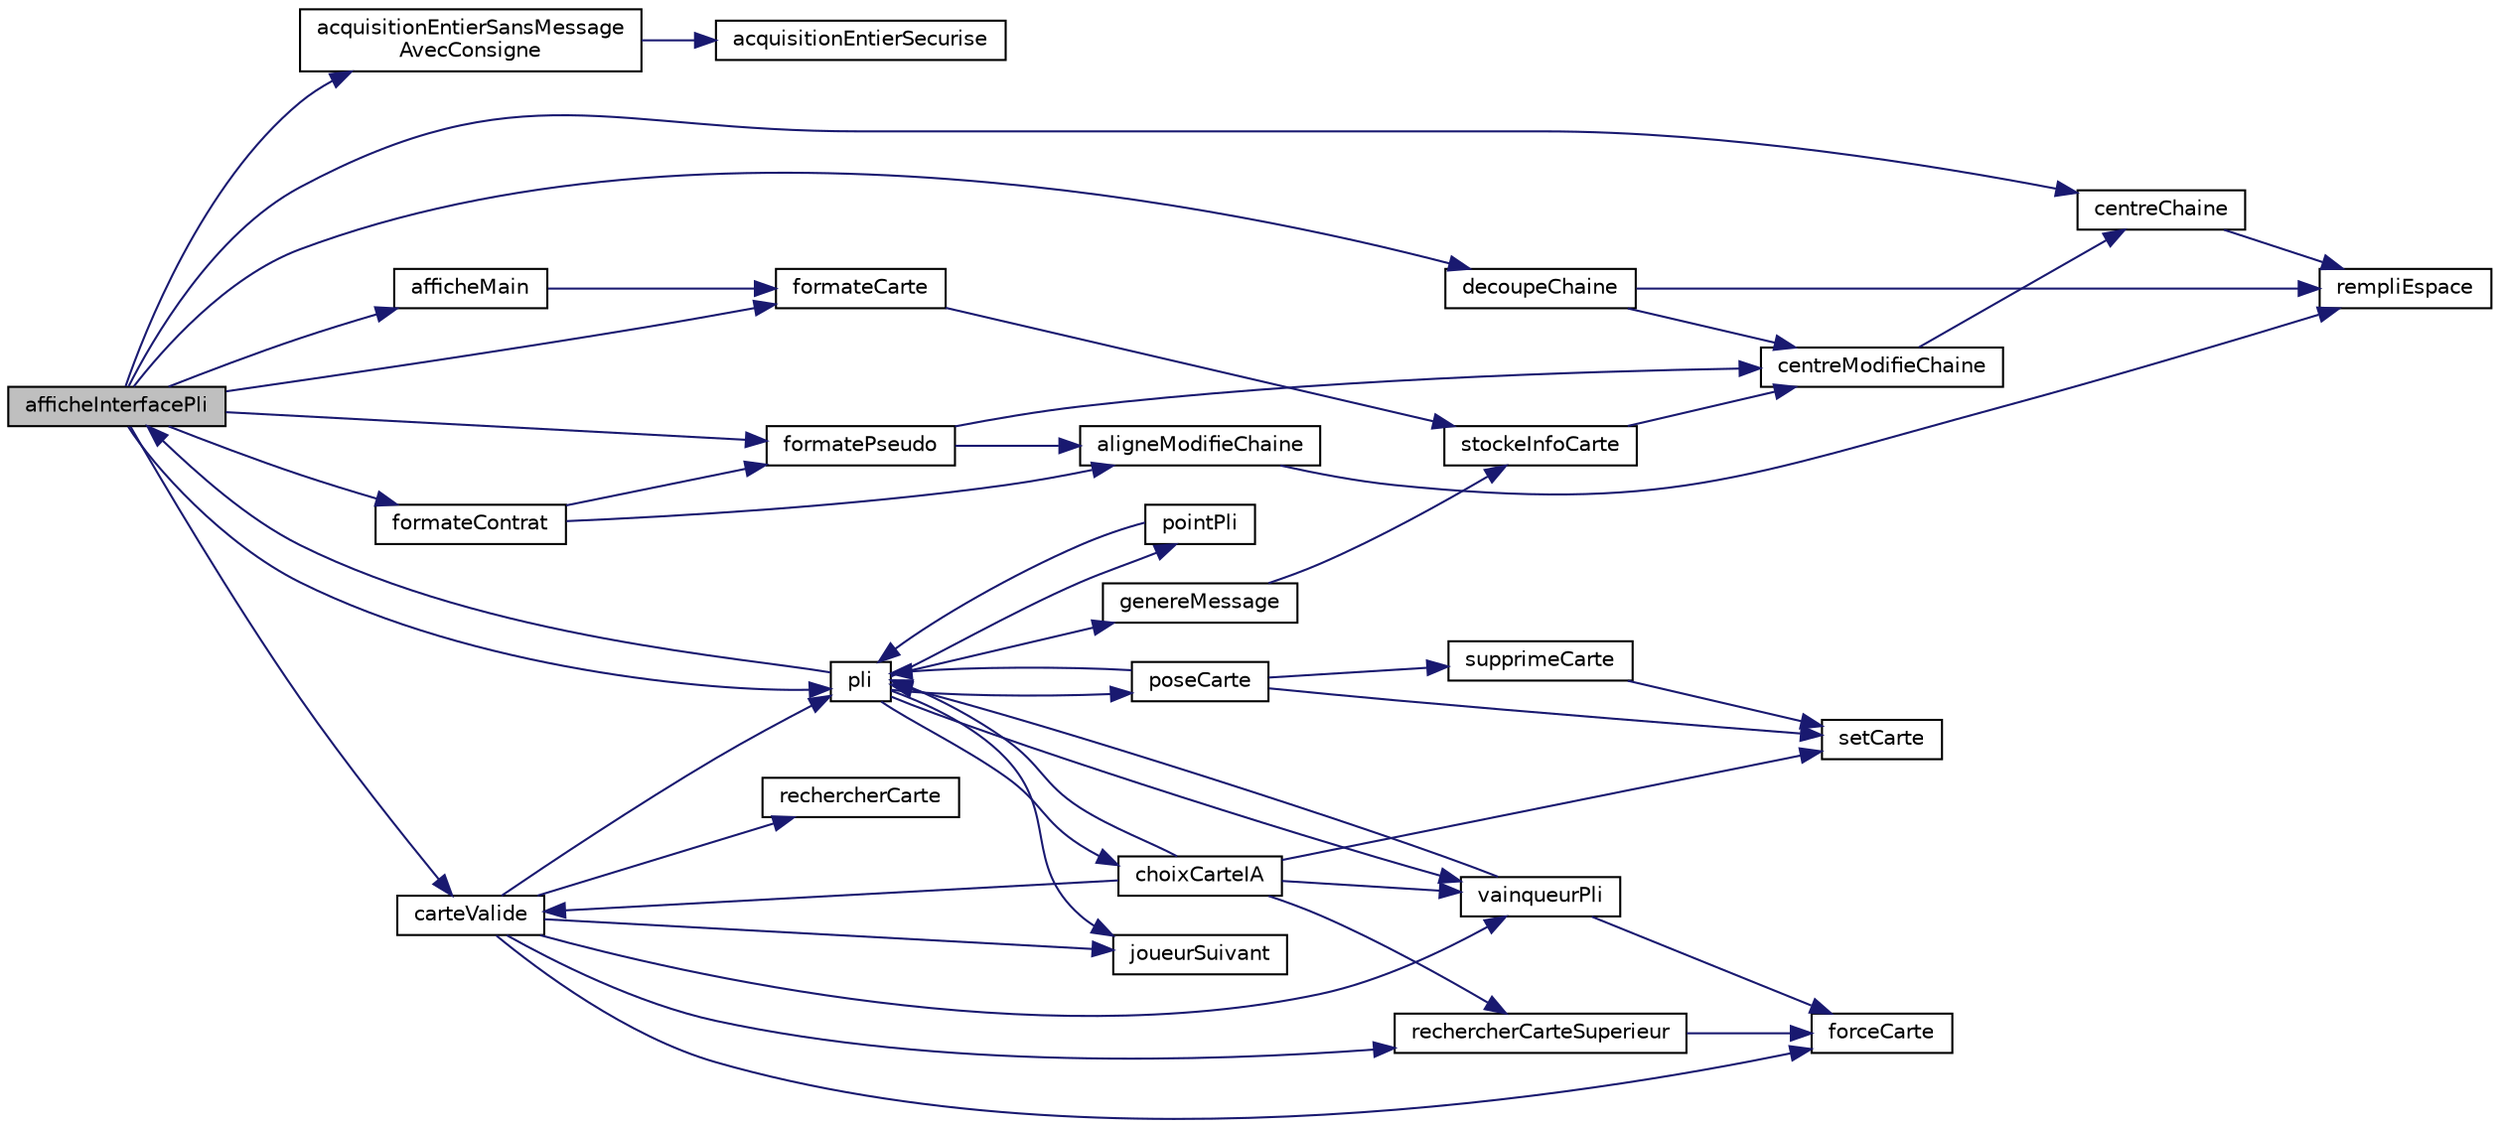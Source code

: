 digraph "afficheInterfacePli"
{
 // LATEX_PDF_SIZE
  edge [fontname="Helvetica",fontsize="10",labelfontname="Helvetica",labelfontsize="10"];
  node [fontname="Helvetica",fontsize="10",shape=record];
  rankdir="LR";
  Node1 [label="afficheInterfacePli",height=0.2,width=0.4,color="black", fillcolor="grey75", style="filled", fontcolor="black",tooltip="affiche l'interface de jeu durant un pli"];
  Node1 -> Node2 [color="midnightblue",fontsize="10",style="solid"];
  Node2 [label="acquisitionEntierSansMessage\lAvecConsigne",height=0.2,width=0.4,color="black", fillcolor="white", style="filled",URL="$acquisition_8c.html#ad54a41d9f5d23da0cfe75569c1c58fd3",tooltip="accisition d'un entier saisi par l'utilisateur sans message d'erreur entre 2 entiers avec une consign..."];
  Node2 -> Node3 [color="midnightblue",fontsize="10",style="solid"];
  Node3 [label="acquisitionEntierSecurise",height=0.2,width=0.4,color="black", fillcolor="white", style="filled",URL="$acquisition_8c.html#a29f102dc63957f1bd52030075bb9beef",tooltip="fonction qui fait l'acquisition securisée d'un nombre"];
  Node1 -> Node4 [color="midnightblue",fontsize="10",style="solid"];
  Node4 [label="afficheMain",height=0.2,width=0.4,color="black", fillcolor="white", style="filled",URL="$affichage_8c.html#ad4ca97b6626eb7557ec5c8e3ad795f95",tooltip="affiche les carte qu'un joueur a en main"];
  Node4 -> Node5 [color="midnightblue",fontsize="10",style="solid"];
  Node5 [label="formateCarte",height=0.2,width=0.4,color="black", fillcolor="white", style="filled",URL="$formatage_chaine_8c.html#ae97b1deba041f2e607c1acad99704bac",tooltip="formate les chaine de caracère qui affiche la valeur et la couleur des cartes"];
  Node5 -> Node6 [color="midnightblue",fontsize="10",style="solid"];
  Node6 [label="stockeInfoCarte",height=0.2,width=0.4,color="black", fillcolor="white", style="filled",URL="$formatage_chaine_8c.html#ad06c0eb331a3563fa5b53797ee448034",tooltip="met dans une chaine de caractère la valeur et la couleur d'une carte"];
  Node6 -> Node7 [color="midnightblue",fontsize="10",style="solid"];
  Node7 [label="centreModifieChaine",height=0.2,width=0.4,color="black", fillcolor="white", style="filled",URL="$formatage_chaine_8c.html#a3a016c722803925f63f13d6218d6d1de",tooltip="transforme une chaine de cararactère en sa vertion centrée"];
  Node7 -> Node8 [color="midnightblue",fontsize="10",style="solid"];
  Node8 [label="centreChaine",height=0.2,width=0.4,color="black", fillcolor="white", style="filled",URL="$formatage_chaine_8c.html#ae9b1a537c2b31ecd1400d3644bb180af",tooltip="transphorme une chaine de caractère de longeur inconue en une chaine de caratère fixé de tel sorte qu..."];
  Node8 -> Node9 [color="midnightblue",fontsize="10",style="solid"];
  Node9 [label="rempliEspace",height=0.2,width=0.4,color="black", fillcolor="white", style="filled",URL="$formatage_chaine_8c.html#acbb12af7b4e8b15a8d366abae8fe5ca3",tooltip="rempli une chaine de caractère de nbEspace caractère espace ' '"];
  Node1 -> Node10 [color="midnightblue",fontsize="10",style="solid"];
  Node10 [label="carteValide",height=0.2,width=0.4,color="black", fillcolor="white", style="filled",URL="$gestion_carte_8c.html#a860c9426634ed327bf5ed8344ee582e3",tooltip="ddétermine si une carte peut etre posé par un joueur"];
  Node10 -> Node11 [color="midnightblue",fontsize="10",style="solid"];
  Node11 [label="forceCarte",height=0.2,width=0.4,color="black", fillcolor="white", style="filled",URL="$gestion_carte_8c.html#af903ef331292d446d28bdcd7a13ce6d8",tooltip="calcul la force d'une carte, en faisant la probabilitée qu'elle a de gagné contre toutes les autres c..."];
  Node10 -> Node12 [color="midnightblue",fontsize="10",style="solid"];
  Node12 [label="joueurSuivant",height=0.2,width=0.4,color="black", fillcolor="white", style="filled",URL="$autre_8c.html#a9028074829d59ddc4481ae51036fc9ef",tooltip="passe au joueur suivant"];
  Node10 -> Node13 [color="midnightblue",fontsize="10",style="solid"];
  Node13 [label="pli",height=0.2,width=0.4,color="black", fillcolor="white", style="filled",URL="$general_8c.html#a09dedac7ae460c4fd07ebcc4af44568f",tooltip="fonction qui gÃ¨re un pli"];
  Node13 -> Node1 [color="midnightblue",fontsize="10",style="solid"];
  Node13 -> Node14 [color="midnightblue",fontsize="10",style="solid"];
  Node14 [label="choixCarteIA",height=0.2,width=0.4,color="black", fillcolor="white", style="filled",URL="$ia_8c.html#a10983e601bfd34bbbefac689ef4c4b53",tooltip="proposition de la pose d'une carte par l'IA"];
  Node14 -> Node10 [color="midnightblue",fontsize="10",style="solid"];
  Node14 -> Node13 [color="midnightblue",fontsize="10",style="solid"];
  Node14 -> Node15 [color="midnightblue",fontsize="10",style="solid"];
  Node15 [label="rechercherCarteSuperieur",height=0.2,width=0.4,color="black", fillcolor="white", style="filled",URL="$gestion_carte_8c.html#a03e9f6983a9e26fc546d1301ec3cf5ea",tooltip="cherche dans un tableau de carte si il y a une carte d'une force suppérieur a carteCherche"];
  Node15 -> Node11 [color="midnightblue",fontsize="10",style="solid"];
  Node14 -> Node16 [color="midnightblue",fontsize="10",style="solid"];
  Node16 [label="setCarte",height=0.2,width=0.4,color="black", fillcolor="white", style="filled",URL="$gestion_carte_8c.html#aa6ee6fa9bf13839d948e7df5f4199e0e",tooltip="donne une valeur et une couleur a une carte"];
  Node14 -> Node17 [color="midnightblue",fontsize="10",style="solid"];
  Node17 [label="vainqueurPli",height=0.2,width=0.4,color="black", fillcolor="white", style="filled",URL="$gestion_carte_8c.html#aa27d92d54128016ef6bf0faee2de1eaa",tooltip="donne le vainquer d'un pli"];
  Node17 -> Node11 [color="midnightblue",fontsize="10",style="solid"];
  Node17 -> Node13 [color="midnightblue",fontsize="10",style="solid"];
  Node13 -> Node18 [color="midnightblue",fontsize="10",style="solid"];
  Node18 [label="genereMessage",height=0.2,width=0.4,color="black", fillcolor="white", style="filled",URL="$formatage_chaine_8c.html#a0a9bbb51e5f916ca5bef2365312e23be",tooltip="génere un message et l'enregistre dans une chaine de caractère"];
  Node18 -> Node6 [color="midnightblue",fontsize="10",style="solid"];
  Node13 -> Node12 [color="midnightblue",fontsize="10",style="solid"];
  Node13 -> Node19 [color="midnightblue",fontsize="10",style="solid"];
  Node19 [label="pointPli",height=0.2,width=0.4,color="black", fillcolor="white", style="filled",URL="$autre_8c.html#a4fab4a48512193a409dc541bb38a999c",tooltip="compte le nombre de points d'un pli"];
  Node19 -> Node13 [color="midnightblue",fontsize="10",style="solid"];
  Node13 -> Node20 [color="midnightblue",fontsize="10",style="solid"];
  Node20 [label="poseCarte",height=0.2,width=0.4,color="black", fillcolor="white", style="filled",URL="$general_8c.html#a6c7b2721ebd2ba9c2cdd0d452f8cbe3f",tooltip="fonction qui verifie la validitÃ© d'une carte est la pose"];
  Node20 -> Node13 [color="midnightblue",fontsize="10",style="solid"];
  Node20 -> Node16 [color="midnightblue",fontsize="10",style="solid"];
  Node20 -> Node21 [color="midnightblue",fontsize="10",style="solid"];
  Node21 [label="supprimeCarte",height=0.2,width=0.4,color="black", fillcolor="white", style="filled",URL="$gestion_carte_8c.html#a77b2ed8ac4298678feea52baa2e9cf0e",tooltip="supprime une carte d'un tableau et réduit la taille de ce tableu par le bas"];
  Node21 -> Node16 [color="midnightblue",fontsize="10",style="solid"];
  Node13 -> Node17 [color="midnightblue",fontsize="10",style="solid"];
  Node10 -> Node22 [color="midnightblue",fontsize="10",style="solid"];
  Node22 [label="rechercherCarte",height=0.2,width=0.4,color="black", fillcolor="white", style="filled",URL="$gestion_carte_8c.html#ac56fc1f7ac0fcff4617638f73704540e",tooltip="cherche dans un tableau de carte si il y a une certaine couleur ou une certaine valeur ou les deux"];
  Node10 -> Node15 [color="midnightblue",fontsize="10",style="solid"];
  Node10 -> Node17 [color="midnightblue",fontsize="10",style="solid"];
  Node1 -> Node8 [color="midnightblue",fontsize="10",style="solid"];
  Node1 -> Node23 [color="midnightblue",fontsize="10",style="solid"];
  Node23 [label="decoupeChaine",height=0.2,width=0.4,color="black", fillcolor="white", style="filled",URL="$formatage_chaine_8c.html#ad598bad9520e1d05637504cf2890a947",tooltip="fontion qui permet de découper une chaine de caracère en plusieur chaine de taille fixée en coupant s..."];
  Node23 -> Node7 [color="midnightblue",fontsize="10",style="solid"];
  Node23 -> Node9 [color="midnightblue",fontsize="10",style="solid"];
  Node1 -> Node5 [color="midnightblue",fontsize="10",style="solid"];
  Node1 -> Node24 [color="midnightblue",fontsize="10",style="solid"];
  Node24 [label="formateContrat",height=0.2,width=0.4,color="black", fillcolor="white", style="filled",URL="$formatage_chaine_8c.html#a76b00dd8006b0682ba30099e193d4dd0",tooltip="stocke dans des chaine de caractère les info du contrat"];
  Node24 -> Node25 [color="midnightblue",fontsize="10",style="solid"];
  Node25 [label="aligneModifieChaine",height=0.2,width=0.4,color="black", fillcolor="white", style="filled",URL="$formatage_chaine_8c.html#a416dc0656ec712c3624275a4aefb85c6",tooltip="transforme une chaine de cararactère en sa vertion aligné a gauche"];
  Node25 -> Node9 [color="midnightblue",fontsize="10",style="solid"];
  Node24 -> Node26 [color="midnightblue",fontsize="10",style="solid"];
  Node26 [label="formatePseudo",height=0.2,width=0.4,color="black", fillcolor="white", style="filled",URL="$formatage_chaine_8c.html#ae05838b849d6b785d714efebfcd71cf3",tooltip="stocke dans une chaine de caractère le pseudo d'un des joueur"];
  Node26 -> Node25 [color="midnightblue",fontsize="10",style="solid"];
  Node26 -> Node7 [color="midnightblue",fontsize="10",style="solid"];
  Node1 -> Node26 [color="midnightblue",fontsize="10",style="solid"];
  Node1 -> Node13 [color="midnightblue",fontsize="10",style="solid"];
}
